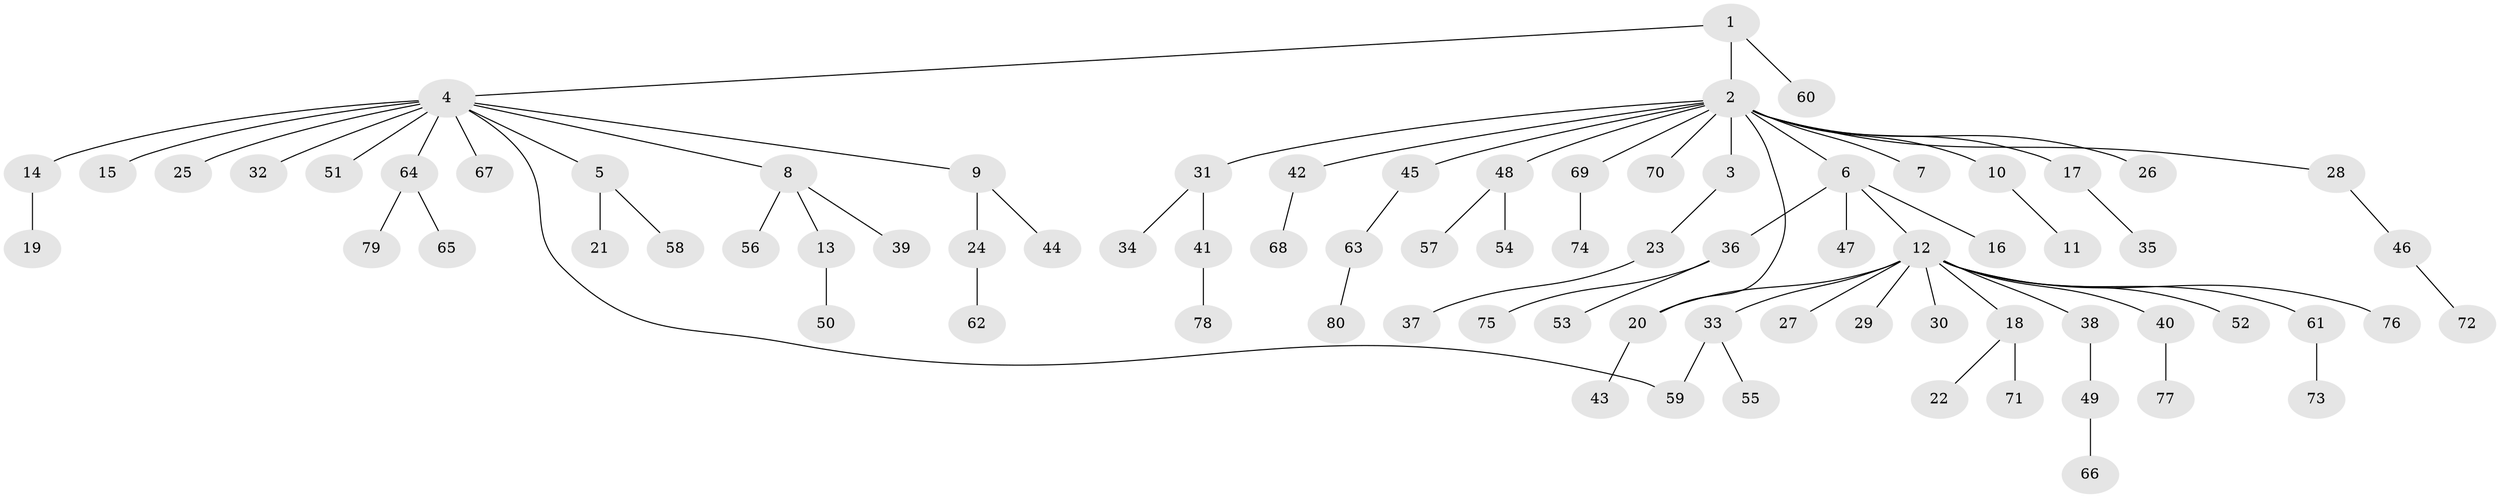 // Generated by graph-tools (version 1.1) at 2025/48/03/09/25 04:48:48]
// undirected, 80 vertices, 81 edges
graph export_dot {
graph [start="1"]
  node [color=gray90,style=filled];
  1;
  2;
  3;
  4;
  5;
  6;
  7;
  8;
  9;
  10;
  11;
  12;
  13;
  14;
  15;
  16;
  17;
  18;
  19;
  20;
  21;
  22;
  23;
  24;
  25;
  26;
  27;
  28;
  29;
  30;
  31;
  32;
  33;
  34;
  35;
  36;
  37;
  38;
  39;
  40;
  41;
  42;
  43;
  44;
  45;
  46;
  47;
  48;
  49;
  50;
  51;
  52;
  53;
  54;
  55;
  56;
  57;
  58;
  59;
  60;
  61;
  62;
  63;
  64;
  65;
  66;
  67;
  68;
  69;
  70;
  71;
  72;
  73;
  74;
  75;
  76;
  77;
  78;
  79;
  80;
  1 -- 2;
  1 -- 4;
  1 -- 60;
  2 -- 3;
  2 -- 6;
  2 -- 7;
  2 -- 10;
  2 -- 17;
  2 -- 20;
  2 -- 26;
  2 -- 28;
  2 -- 31;
  2 -- 42;
  2 -- 45;
  2 -- 48;
  2 -- 69;
  2 -- 70;
  3 -- 23;
  4 -- 5;
  4 -- 8;
  4 -- 9;
  4 -- 14;
  4 -- 15;
  4 -- 25;
  4 -- 32;
  4 -- 51;
  4 -- 59;
  4 -- 64;
  4 -- 67;
  5 -- 21;
  5 -- 58;
  6 -- 12;
  6 -- 16;
  6 -- 36;
  6 -- 47;
  8 -- 13;
  8 -- 39;
  8 -- 56;
  9 -- 24;
  9 -- 44;
  10 -- 11;
  12 -- 18;
  12 -- 20;
  12 -- 27;
  12 -- 29;
  12 -- 30;
  12 -- 33;
  12 -- 38;
  12 -- 40;
  12 -- 52;
  12 -- 61;
  12 -- 76;
  13 -- 50;
  14 -- 19;
  17 -- 35;
  18 -- 22;
  18 -- 71;
  20 -- 43;
  23 -- 37;
  24 -- 62;
  28 -- 46;
  31 -- 34;
  31 -- 41;
  33 -- 55;
  33 -- 59;
  36 -- 53;
  36 -- 75;
  38 -- 49;
  40 -- 77;
  41 -- 78;
  42 -- 68;
  45 -- 63;
  46 -- 72;
  48 -- 54;
  48 -- 57;
  49 -- 66;
  61 -- 73;
  63 -- 80;
  64 -- 65;
  64 -- 79;
  69 -- 74;
}
